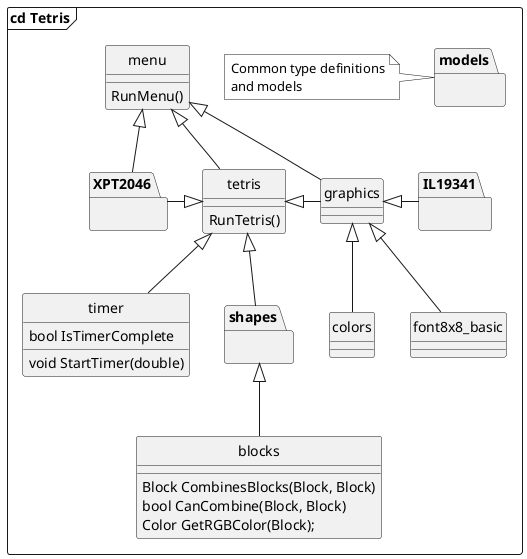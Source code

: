 @startuml
hide circle
top to bottom direction

frame "cd Tetris" {
    class blocks {
        Block CombinesBlocks(Block, Block)
        bool CanCombine(Block, Block)
        Color GetRGBColor(Block);
    }
    class colors
    class graphics
    package shapes {}
    class tetris {
        RunTetris()
    }
    class timer {
        bool IsTimerComplete
        void StartTimer(double)
    }
    class menu {
        RunMenu()
    }
    class font8x8_basic {}
    package IL19341 {}
    package XPT2046 {}
    package models {}

    menu <|-- tetris
    menu <|-- graphics
    menu <|-- XPT2046
    tetris <|-- shapes
    shapes <|-- blocks
    tetris <|- graphics
    graphics <|-- colors
    graphics <|-right- IL19341
    graphics <|-- font8x8_basic
    tetris <|-- timer
    tetris <|-left- XPT2046

    note left of models #ffffff
        Common type definitions
        and models
    end note
}
@enduml